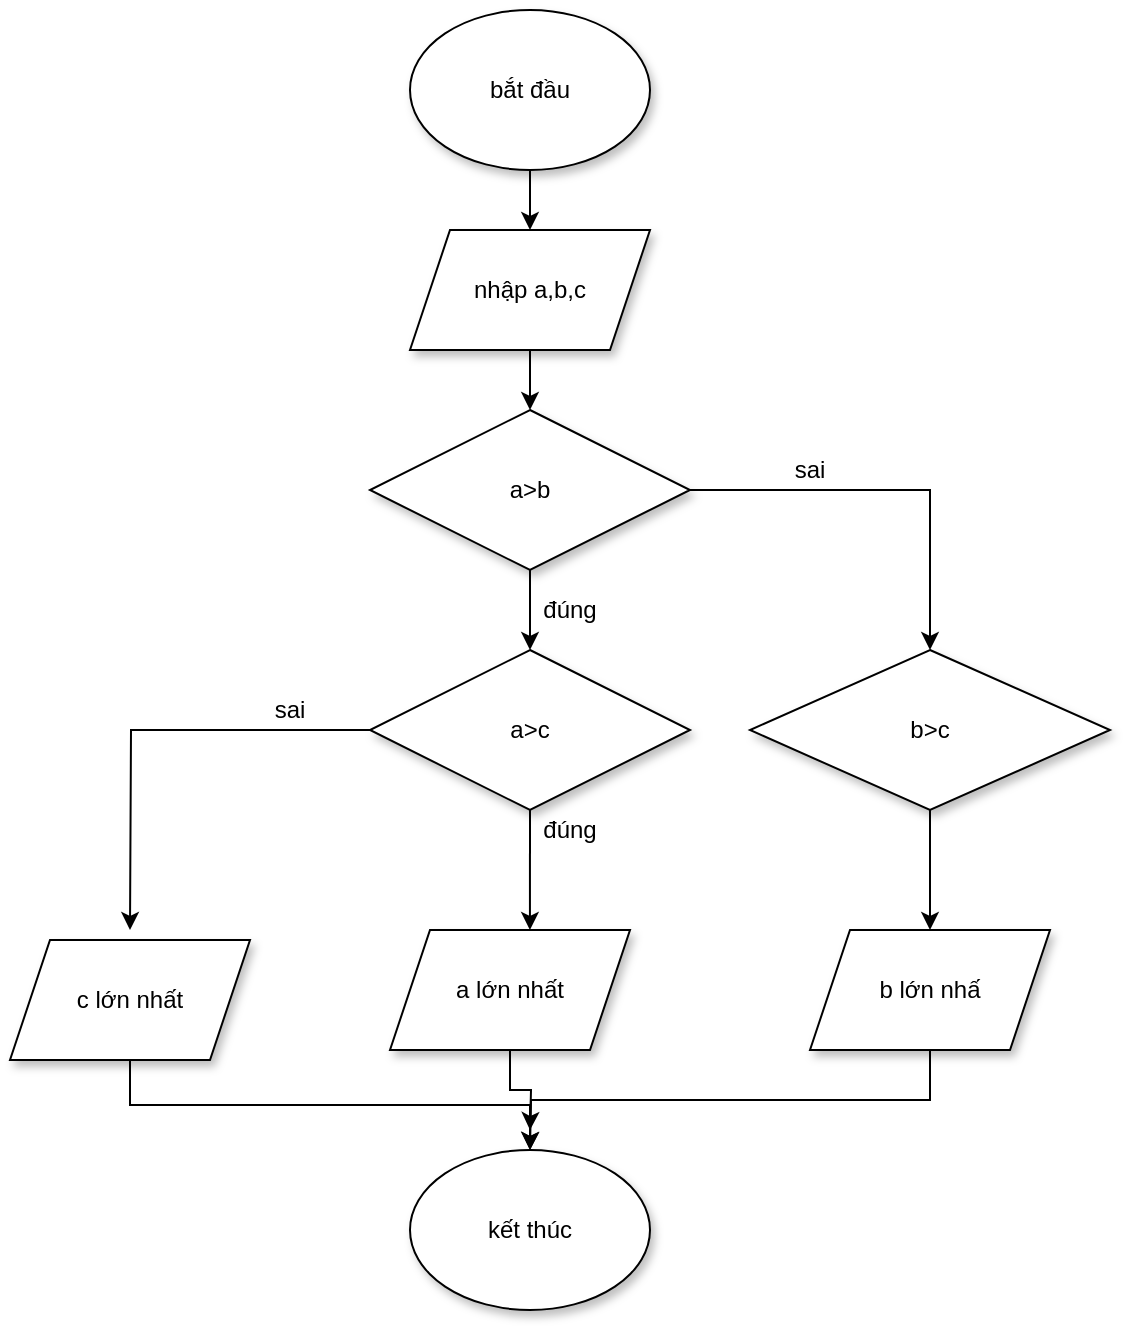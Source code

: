 <mxfile version="14.2.7" type="device"><diagram id="C5RBs43oDa-KdzZeNtuy" name="Page-1"><mxGraphModel dx="1038" dy="532" grid="1" gridSize="10" guides="1" tooltips="1" connect="1" arrows="1" fold="1" page="1" pageScale="1" pageWidth="827" pageHeight="1169" math="0" shadow="0"><root><mxCell id="WIyWlLk6GJQsqaUBKTNV-0"/><mxCell id="WIyWlLk6GJQsqaUBKTNV-1" parent="WIyWlLk6GJQsqaUBKTNV-0"/><mxCell id="x2gsa7TWIBm-9cywFB2u-7" value="" style="edgeStyle=orthogonalEdgeStyle;rounded=0;orthogonalLoop=1;jettySize=auto;html=1;" edge="1" parent="WIyWlLk6GJQsqaUBKTNV-1" source="x2gsa7TWIBm-9cywFB2u-0" target="x2gsa7TWIBm-9cywFB2u-1"><mxGeometry relative="1" as="geometry"/></mxCell><mxCell id="x2gsa7TWIBm-9cywFB2u-0" value="bắt đầu" style="ellipse;whiteSpace=wrap;html=1;sketch=0;shadow=1;" vertex="1" parent="WIyWlLk6GJQsqaUBKTNV-1"><mxGeometry x="220" y="120" width="120" height="80" as="geometry"/></mxCell><mxCell id="x2gsa7TWIBm-9cywFB2u-8" value="" style="edgeStyle=orthogonalEdgeStyle;rounded=0;orthogonalLoop=1;jettySize=auto;html=1;" edge="1" parent="WIyWlLk6GJQsqaUBKTNV-1" source="x2gsa7TWIBm-9cywFB2u-1" target="x2gsa7TWIBm-9cywFB2u-2"><mxGeometry relative="1" as="geometry"/></mxCell><mxCell id="x2gsa7TWIBm-9cywFB2u-1" value="nhập a,b,c" style="shape=parallelogram;perimeter=parallelogramPerimeter;whiteSpace=wrap;html=1;fixedSize=1;sketch=0;shadow=1;" vertex="1" parent="WIyWlLk6GJQsqaUBKTNV-1"><mxGeometry x="220" y="230" width="120" height="60" as="geometry"/></mxCell><mxCell id="x2gsa7TWIBm-9cywFB2u-9" style="edgeStyle=orthogonalEdgeStyle;rounded=0;orthogonalLoop=1;jettySize=auto;html=1;entryX=0.5;entryY=0;entryDx=0;entryDy=0;" edge="1" parent="WIyWlLk6GJQsqaUBKTNV-1" source="x2gsa7TWIBm-9cywFB2u-2" target="x2gsa7TWIBm-9cywFB2u-11"><mxGeometry relative="1" as="geometry"><mxPoint x="480" y="430" as="targetPoint"/><Array as="points"><mxPoint x="480" y="360"/></Array></mxGeometry></mxCell><mxCell id="x2gsa7TWIBm-9cywFB2u-10" style="edgeStyle=orthogonalEdgeStyle;rounded=0;orthogonalLoop=1;jettySize=auto;html=1;" edge="1" parent="WIyWlLk6GJQsqaUBKTNV-1" source="x2gsa7TWIBm-9cywFB2u-2" target="x2gsa7TWIBm-9cywFB2u-3"><mxGeometry relative="1" as="geometry"/></mxCell><mxCell id="x2gsa7TWIBm-9cywFB2u-2" value="a&amp;gt;b" style="rhombus;whiteSpace=wrap;html=1;sketch=0;shadow=1;" vertex="1" parent="WIyWlLk6GJQsqaUBKTNV-1"><mxGeometry x="200" y="320" width="160" height="80" as="geometry"/></mxCell><mxCell id="x2gsa7TWIBm-9cywFB2u-20" style="edgeStyle=orthogonalEdgeStyle;rounded=0;orthogonalLoop=1;jettySize=auto;html=1;exitX=0.5;exitY=1;exitDx=0;exitDy=0;entryX=0.583;entryY=0;entryDx=0;entryDy=0;entryPerimeter=0;" edge="1" parent="WIyWlLk6GJQsqaUBKTNV-1" source="x2gsa7TWIBm-9cywFB2u-3" target="x2gsa7TWIBm-9cywFB2u-5"><mxGeometry relative="1" as="geometry"/></mxCell><mxCell id="x2gsa7TWIBm-9cywFB2u-23" style="edgeStyle=orthogonalEdgeStyle;rounded=0;orthogonalLoop=1;jettySize=auto;html=1;exitX=0;exitY=0.5;exitDx=0;exitDy=0;" edge="1" parent="WIyWlLk6GJQsqaUBKTNV-1" source="x2gsa7TWIBm-9cywFB2u-3"><mxGeometry relative="1" as="geometry"><mxPoint x="80" y="580" as="targetPoint"/></mxGeometry></mxCell><mxCell id="x2gsa7TWIBm-9cywFB2u-3" value="a&amp;gt;c" style="rhombus;whiteSpace=wrap;html=1;sketch=0;shadow=1;" vertex="1" parent="WIyWlLk6GJQsqaUBKTNV-1"><mxGeometry x="200" y="440" width="160" height="80" as="geometry"/></mxCell><mxCell id="x2gsa7TWIBm-9cywFB2u-29" style="edgeStyle=orthogonalEdgeStyle;rounded=0;orthogonalLoop=1;jettySize=auto;html=1;exitX=0.5;exitY=1;exitDx=0;exitDy=0;" edge="1" parent="WIyWlLk6GJQsqaUBKTNV-1" source="x2gsa7TWIBm-9cywFB2u-5"><mxGeometry relative="1" as="geometry"><mxPoint x="280" y="680" as="targetPoint"/></mxGeometry></mxCell><mxCell id="x2gsa7TWIBm-9cywFB2u-5" value="a lớn nhất" style="shape=parallelogram;perimeter=parallelogramPerimeter;whiteSpace=wrap;html=1;fixedSize=1;sketch=0;shadow=1;" vertex="1" parent="WIyWlLk6GJQsqaUBKTNV-1"><mxGeometry x="210" y="580" width="120" height="60" as="geometry"/></mxCell><mxCell id="x2gsa7TWIBm-9cywFB2u-6" value="kết thúc" style="ellipse;whiteSpace=wrap;html=1;sketch=0;shadow=1;" vertex="1" parent="WIyWlLk6GJQsqaUBKTNV-1"><mxGeometry x="220" y="690" width="120" height="80" as="geometry"/></mxCell><mxCell id="x2gsa7TWIBm-9cywFB2u-13" style="edgeStyle=orthogonalEdgeStyle;rounded=0;orthogonalLoop=1;jettySize=auto;html=1;entryX=0.5;entryY=0;entryDx=0;entryDy=0;" edge="1" parent="WIyWlLk6GJQsqaUBKTNV-1" source="x2gsa7TWIBm-9cywFB2u-11" target="x2gsa7TWIBm-9cywFB2u-14"><mxGeometry relative="1" as="geometry"><mxPoint x="480" y="560" as="targetPoint"/></mxGeometry></mxCell><mxCell id="x2gsa7TWIBm-9cywFB2u-11" value="b&amp;gt;c" style="rhombus;whiteSpace=wrap;html=1;shadow=1;sketch=0;" vertex="1" parent="WIyWlLk6GJQsqaUBKTNV-1"><mxGeometry x="390" y="440" width="180" height="80" as="geometry"/></mxCell><mxCell id="x2gsa7TWIBm-9cywFB2u-30" style="edgeStyle=orthogonalEdgeStyle;rounded=0;orthogonalLoop=1;jettySize=auto;html=1;exitX=0.5;exitY=1;exitDx=0;exitDy=0;" edge="1" parent="WIyWlLk6GJQsqaUBKTNV-1" source="x2gsa7TWIBm-9cywFB2u-14"><mxGeometry relative="1" as="geometry"><mxPoint x="280" y="690" as="targetPoint"/></mxGeometry></mxCell><mxCell id="x2gsa7TWIBm-9cywFB2u-14" value="b lớn nhấ" style="shape=parallelogram;perimeter=parallelogramPerimeter;whiteSpace=wrap;html=1;fixedSize=1;shadow=1;sketch=0;" vertex="1" parent="WIyWlLk6GJQsqaUBKTNV-1"><mxGeometry x="420" y="580" width="120" height="60" as="geometry"/></mxCell><mxCell id="x2gsa7TWIBm-9cywFB2u-18" value="sai" style="text;html=1;strokeColor=none;fillColor=none;align=center;verticalAlign=middle;whiteSpace=wrap;rounded=0;shadow=1;sketch=0;" vertex="1" parent="WIyWlLk6GJQsqaUBKTNV-1"><mxGeometry x="400" y="340" width="40" height="20" as="geometry"/></mxCell><mxCell id="x2gsa7TWIBm-9cywFB2u-22" value="đúng" style="text;html=1;strokeColor=none;fillColor=none;align=center;verticalAlign=middle;whiteSpace=wrap;rounded=0;shadow=1;sketch=0;" vertex="1" parent="WIyWlLk6GJQsqaUBKTNV-1"><mxGeometry x="280" y="410" width="40" height="20" as="geometry"/></mxCell><mxCell id="x2gsa7TWIBm-9cywFB2u-25" value="đúng" style="text;html=1;strokeColor=none;fillColor=none;align=center;verticalAlign=middle;whiteSpace=wrap;rounded=0;shadow=1;sketch=0;" vertex="1" parent="WIyWlLk6GJQsqaUBKTNV-1"><mxGeometry x="280" y="520" width="40" height="20" as="geometry"/></mxCell><mxCell id="x2gsa7TWIBm-9cywFB2u-26" value="sai" style="text;html=1;strokeColor=none;fillColor=none;align=center;verticalAlign=middle;whiteSpace=wrap;rounded=0;shadow=1;sketch=0;" vertex="1" parent="WIyWlLk6GJQsqaUBKTNV-1"><mxGeometry x="140" y="460" width="40" height="20" as="geometry"/></mxCell><mxCell id="x2gsa7TWIBm-9cywFB2u-28" style="edgeStyle=orthogonalEdgeStyle;rounded=0;orthogonalLoop=1;jettySize=auto;html=1;exitX=0.5;exitY=1;exitDx=0;exitDy=0;entryX=0.5;entryY=0;entryDx=0;entryDy=0;" edge="1" parent="WIyWlLk6GJQsqaUBKTNV-1" source="x2gsa7TWIBm-9cywFB2u-27" target="x2gsa7TWIBm-9cywFB2u-6"><mxGeometry relative="1" as="geometry"/></mxCell><mxCell id="x2gsa7TWIBm-9cywFB2u-27" value="c lớn nhất" style="shape=parallelogram;perimeter=parallelogramPerimeter;whiteSpace=wrap;html=1;fixedSize=1;shadow=1;sketch=0;" vertex="1" parent="WIyWlLk6GJQsqaUBKTNV-1"><mxGeometry x="20" y="585" width="120" height="60" as="geometry"/></mxCell></root></mxGraphModel></diagram></mxfile>